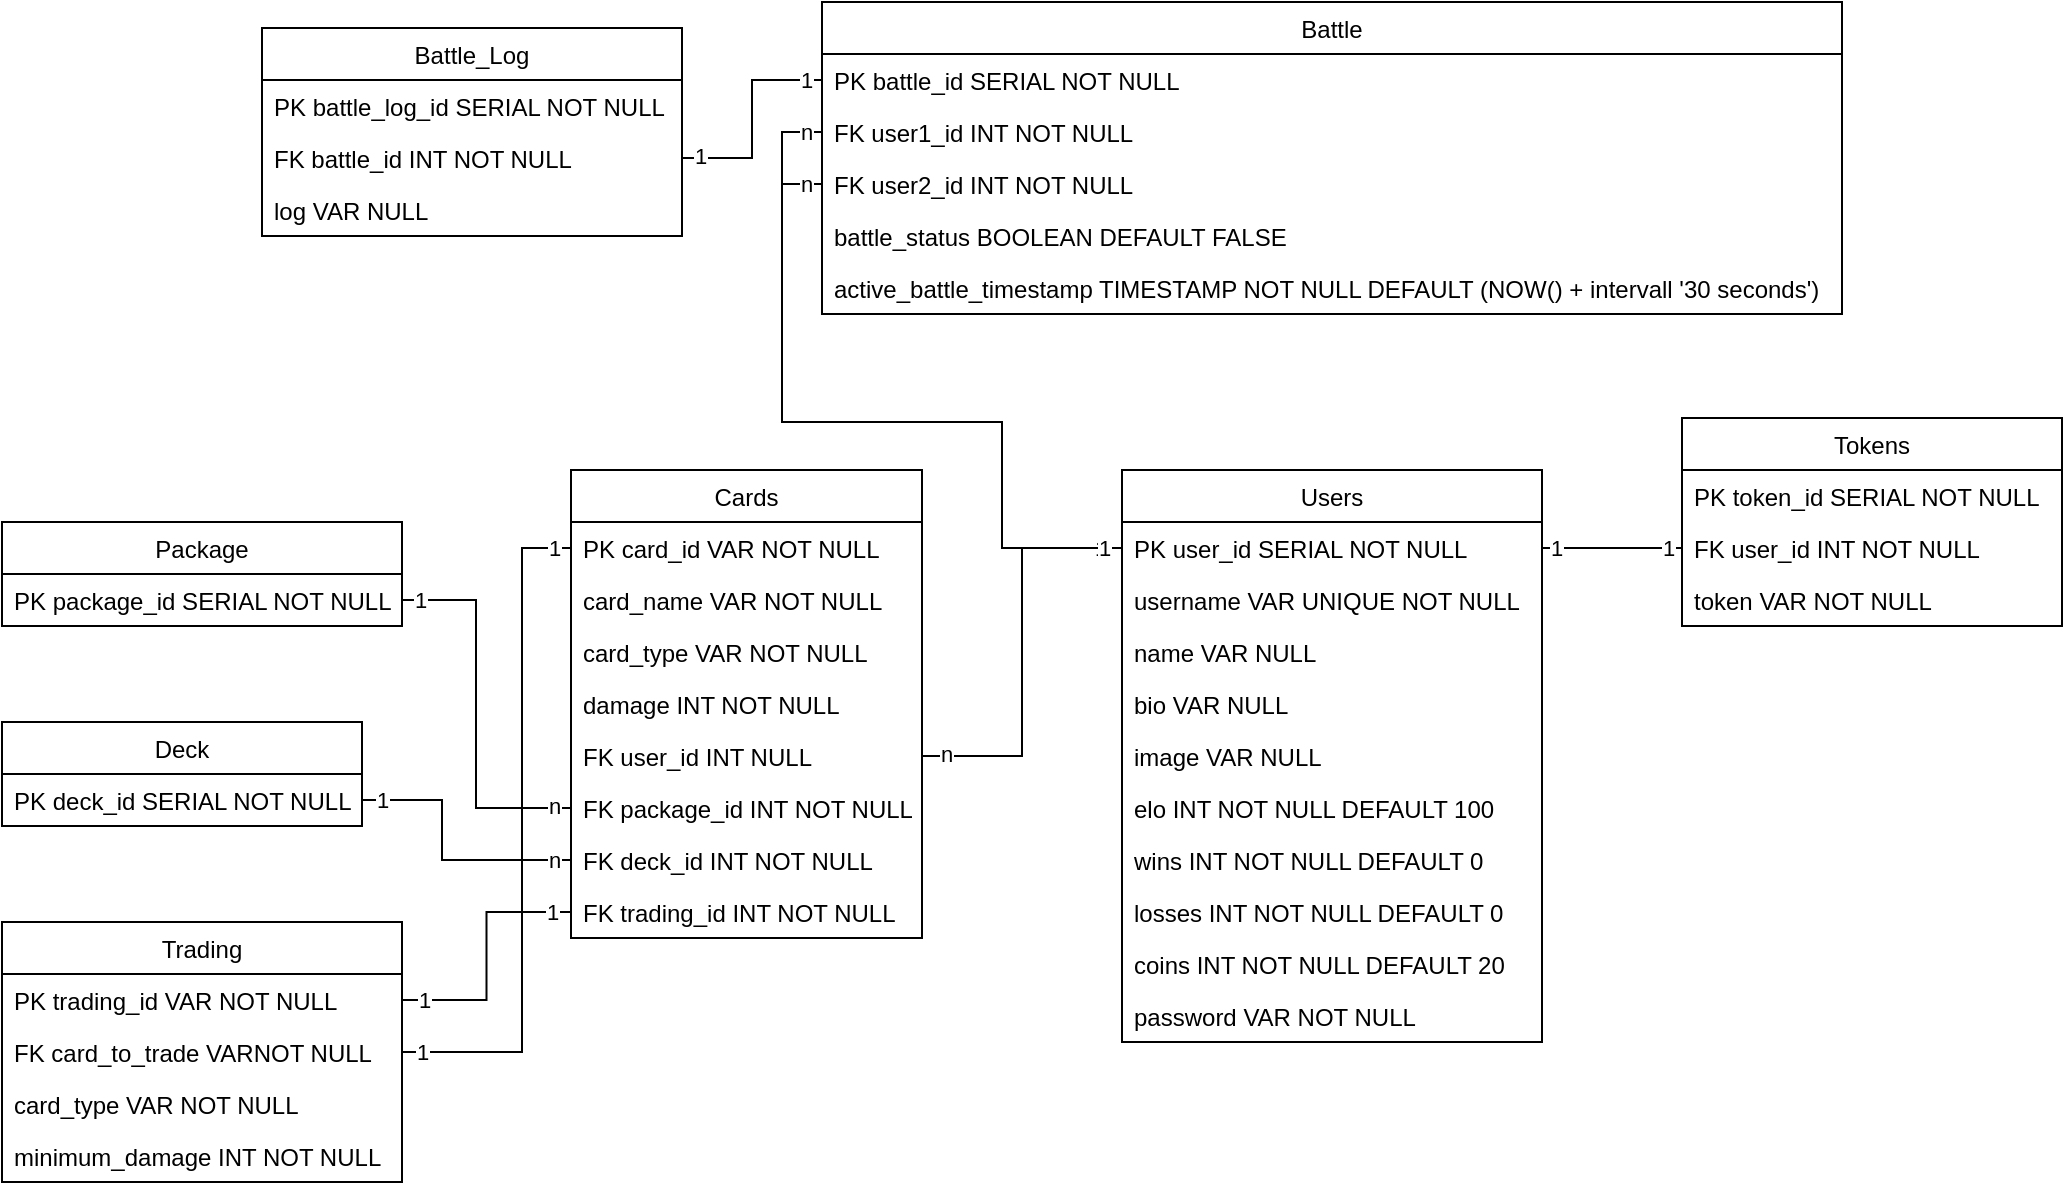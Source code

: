 <mxfile version="20.7.4" type="device"><diagram id="IiIMiBaEb3OJTs_0HAID" name="Seite-1"><mxGraphModel dx="1668" dy="974" grid="1" gridSize="10" guides="1" tooltips="1" connect="1" arrows="1" fold="1" page="1" pageScale="1" pageWidth="827" pageHeight="1169" math="0" shadow="0"><root><mxCell id="0"/><mxCell id="1" parent="0"/><mxCell id="ATeS7FqYG57JhWFG5R6h-1" value="Users" style="swimlane;fontStyle=0;childLayout=stackLayout;horizontal=1;startSize=26;fillColor=none;horizontalStack=0;resizeParent=1;resizeParentMax=0;resizeLast=0;collapsible=1;marginBottom=0;" parent="1" vertex="1"><mxGeometry x="660" y="734" width="210" height="286" as="geometry"/></mxCell><mxCell id="ATeS7FqYG57JhWFG5R6h-2" value="PK user_id SERIAL NOT NULL " style="text;strokeColor=none;fillColor=none;align=left;verticalAlign=top;spacingLeft=4;spacingRight=4;overflow=hidden;rotatable=0;points=[[0,0.5],[1,0.5]];portConstraint=eastwest;" parent="ATeS7FqYG57JhWFG5R6h-1" vertex="1"><mxGeometry y="26" width="210" height="26" as="geometry"/></mxCell><mxCell id="z_G5joTzTIdeH8daSzLf-2" value="username VAR UNIQUE NOT NULL" style="text;strokeColor=none;fillColor=none;align=left;verticalAlign=top;spacingLeft=4;spacingRight=4;overflow=hidden;rotatable=0;points=[[0,0.5],[1,0.5]];portConstraint=eastwest;" parent="ATeS7FqYG57JhWFG5R6h-1" vertex="1"><mxGeometry y="52" width="210" height="26" as="geometry"/></mxCell><mxCell id="ATeS7FqYG57JhWFG5R6h-3" value="name VAR NULL" style="text;strokeColor=none;fillColor=none;align=left;verticalAlign=top;spacingLeft=4;spacingRight=4;overflow=hidden;rotatable=0;points=[[0,0.5],[1,0.5]];portConstraint=eastwest;" parent="ATeS7FqYG57JhWFG5R6h-1" vertex="1"><mxGeometry y="78" width="210" height="26" as="geometry"/></mxCell><mxCell id="z_G5joTzTIdeH8daSzLf-3" value="bio VAR NULL" style="text;strokeColor=none;fillColor=none;align=left;verticalAlign=top;spacingLeft=4;spacingRight=4;overflow=hidden;rotatable=0;points=[[0,0.5],[1,0.5]];portConstraint=eastwest;" parent="ATeS7FqYG57JhWFG5R6h-1" vertex="1"><mxGeometry y="104" width="210" height="26" as="geometry"/></mxCell><mxCell id="z_G5joTzTIdeH8daSzLf-4" value="image VAR NULL" style="text;strokeColor=none;fillColor=none;align=left;verticalAlign=top;spacingLeft=4;spacingRight=4;overflow=hidden;rotatable=0;points=[[0,0.5],[1,0.5]];portConstraint=eastwest;" parent="ATeS7FqYG57JhWFG5R6h-1" vertex="1"><mxGeometry y="130" width="210" height="26" as="geometry"/></mxCell><mxCell id="MZtnasl4wXv-EI19JAY9-4" value="elo INT NOT NULL DEFAULT 100" style="text;strokeColor=none;fillColor=none;align=left;verticalAlign=top;spacingLeft=4;spacingRight=4;overflow=hidden;rotatable=0;points=[[0,0.5],[1,0.5]];portConstraint=eastwest;" parent="ATeS7FqYG57JhWFG5R6h-1" vertex="1"><mxGeometry y="156" width="210" height="26" as="geometry"/></mxCell><mxCell id="z_G5joTzTIdeH8daSzLf-10" value="wins INT NOT NULL DEFAULT 0" style="text;strokeColor=none;fillColor=none;align=left;verticalAlign=top;spacingLeft=4;spacingRight=4;overflow=hidden;rotatable=0;points=[[0,0.5],[1,0.5]];portConstraint=eastwest;" parent="ATeS7FqYG57JhWFG5R6h-1" vertex="1"><mxGeometry y="182" width="210" height="26" as="geometry"/></mxCell><mxCell id="z_G5joTzTIdeH8daSzLf-11" value="losses INT NOT NULL DEFAULT 0" style="text;strokeColor=none;fillColor=none;align=left;verticalAlign=top;spacingLeft=4;spacingRight=4;overflow=hidden;rotatable=0;points=[[0,0.5],[1,0.5]];portConstraint=eastwest;" parent="ATeS7FqYG57JhWFG5R6h-1" vertex="1"><mxGeometry y="208" width="210" height="26" as="geometry"/></mxCell><mxCell id="z_G5joTzTIdeH8daSzLf-16" value="coins INT NOT NULL DEFAULT 20" style="text;strokeColor=none;fillColor=none;align=left;verticalAlign=top;spacingLeft=4;spacingRight=4;overflow=hidden;rotatable=0;points=[[0,0.5],[1,0.5]];portConstraint=eastwest;" parent="ATeS7FqYG57JhWFG5R6h-1" vertex="1"><mxGeometry y="234" width="210" height="26" as="geometry"/></mxCell><mxCell id="ATeS7FqYG57JhWFG5R6h-4" value="password VAR NOT NULL" style="text;strokeColor=none;fillColor=none;align=left;verticalAlign=top;spacingLeft=4;spacingRight=4;overflow=hidden;rotatable=0;points=[[0,0.5],[1,0.5]];portConstraint=eastwest;" parent="ATeS7FqYG57JhWFG5R6h-1" vertex="1"><mxGeometry y="260" width="210" height="26" as="geometry"/></mxCell><mxCell id="ATeS7FqYG57JhWFG5R6h-5" value="Cards" style="swimlane;fontStyle=0;childLayout=stackLayout;horizontal=1;startSize=26;fillColor=none;horizontalStack=0;resizeParent=1;resizeParentMax=0;resizeLast=0;collapsible=1;marginBottom=0;" parent="1" vertex="1"><mxGeometry x="384.5" y="734" width="175.5" height="234" as="geometry"/></mxCell><mxCell id="ATeS7FqYG57JhWFG5R6h-6" value="PK card_id VAR NOT NULL" style="text;strokeColor=none;fillColor=none;align=left;verticalAlign=top;spacingLeft=4;spacingRight=4;overflow=hidden;rotatable=0;points=[[0,0.5],[1,0.5]];portConstraint=eastwest;" parent="ATeS7FqYG57JhWFG5R6h-5" vertex="1"><mxGeometry y="26" width="175.5" height="26" as="geometry"/></mxCell><mxCell id="z_G5joTzTIdeH8daSzLf-7" value="card_name VAR NOT NULL" style="text;strokeColor=none;fillColor=none;align=left;verticalAlign=top;spacingLeft=4;spacingRight=4;overflow=hidden;rotatable=0;points=[[0,0.5],[1,0.5]];portConstraint=eastwest;" parent="ATeS7FqYG57JhWFG5R6h-5" vertex="1"><mxGeometry y="52" width="175.5" height="26" as="geometry"/></mxCell><mxCell id="h6bSpPTJGA7rQ5UJLBbi-1" value="card_type VAR NOT NULL" style="text;strokeColor=none;fillColor=none;align=left;verticalAlign=top;spacingLeft=4;spacingRight=4;overflow=hidden;rotatable=0;points=[[0,0.5],[1,0.5]];portConstraint=eastwest;" parent="ATeS7FqYG57JhWFG5R6h-5" vertex="1"><mxGeometry y="78" width="175.5" height="26" as="geometry"/></mxCell><mxCell id="ATeS7FqYG57JhWFG5R6h-7" value="damage INT NOT NULL" style="text;strokeColor=none;fillColor=none;align=left;verticalAlign=top;spacingLeft=4;spacingRight=4;overflow=hidden;rotatable=0;points=[[0,0.5],[1,0.5]];portConstraint=eastwest;" parent="ATeS7FqYG57JhWFG5R6h-5" vertex="1"><mxGeometry y="104" width="175.5" height="26" as="geometry"/></mxCell><mxCell id="QhAQ6w9ZfqNWBCmLeBxL-16" value="FK user_id INT NULL" style="text;strokeColor=none;fillColor=none;align=left;verticalAlign=top;spacingLeft=4;spacingRight=4;overflow=hidden;rotatable=0;points=[[0,0.5],[1,0.5]];portConstraint=eastwest;" parent="ATeS7FqYG57JhWFG5R6h-5" vertex="1"><mxGeometry y="130" width="175.5" height="26" as="geometry"/></mxCell><mxCell id="MZtnasl4wXv-EI19JAY9-2" value="FK package_id INT NOT NULL" style="text;strokeColor=none;fillColor=none;align=left;verticalAlign=top;spacingLeft=4;spacingRight=4;overflow=hidden;rotatable=0;points=[[0,0.5],[1,0.5]];portConstraint=eastwest;" parent="ATeS7FqYG57JhWFG5R6h-5" vertex="1"><mxGeometry y="156" width="175.5" height="26" as="geometry"/></mxCell><mxCell id="MZtnasl4wXv-EI19JAY9-1" value="FK deck_id INT NOT NULL" style="text;strokeColor=none;fillColor=none;align=left;verticalAlign=top;spacingLeft=4;spacingRight=4;overflow=hidden;rotatable=0;points=[[0,0.5],[1,0.5]];portConstraint=eastwest;" parent="ATeS7FqYG57JhWFG5R6h-5" vertex="1"><mxGeometry y="182" width="175.5" height="26" as="geometry"/></mxCell><mxCell id="h6bSpPTJGA7rQ5UJLBbi-2" value="FK trading_id INT NOT NULL" style="text;strokeColor=none;fillColor=none;align=left;verticalAlign=top;spacingLeft=4;spacingRight=4;overflow=hidden;rotatable=0;points=[[0,0.5],[1,0.5]];portConstraint=eastwest;" parent="ATeS7FqYG57JhWFG5R6h-5" vertex="1"><mxGeometry y="208" width="175.5" height="26" as="geometry"/></mxCell><mxCell id="ATeS7FqYG57JhWFG5R6h-26" value="Deck" style="swimlane;fontStyle=0;childLayout=stackLayout;horizontal=1;startSize=26;fillColor=none;horizontalStack=0;resizeParent=1;resizeParentMax=0;resizeLast=0;collapsible=1;marginBottom=0;" parent="1" vertex="1"><mxGeometry x="100" y="860" width="180" height="52" as="geometry"/></mxCell><mxCell id="ATeS7FqYG57JhWFG5R6h-27" value="PK deck_id SERIAL NOT NULL" style="text;strokeColor=none;fillColor=none;align=left;verticalAlign=top;spacingLeft=4;spacingRight=4;overflow=hidden;rotatable=0;points=[[0,0.5],[1,0.5]];portConstraint=eastwest;" parent="ATeS7FqYG57JhWFG5R6h-26" vertex="1"><mxGeometry y="26" width="180" height="26" as="geometry"/></mxCell><mxCell id="ATeS7FqYG57JhWFG5R6h-61" value="Trading" style="swimlane;fontStyle=0;childLayout=stackLayout;horizontal=1;startSize=26;fillColor=none;horizontalStack=0;resizeParent=1;resizeParentMax=0;resizeLast=0;collapsible=1;marginBottom=0;" parent="1" vertex="1"><mxGeometry x="100" y="960" width="200" height="130" as="geometry"/></mxCell><mxCell id="ATeS7FqYG57JhWFG5R6h-62" value="PK trading_id VAR NOT NULL" style="text;strokeColor=none;fillColor=none;align=left;verticalAlign=top;spacingLeft=4;spacingRight=4;overflow=hidden;rotatable=0;points=[[0,0.5],[1,0.5]];portConstraint=eastwest;" parent="ATeS7FqYG57JhWFG5R6h-61" vertex="1"><mxGeometry y="26" width="200" height="26" as="geometry"/></mxCell><mxCell id="QhAQ6w9ZfqNWBCmLeBxL-22" value="FK card_to_trade VARNOT NULL" style="text;strokeColor=none;fillColor=none;align=left;verticalAlign=top;spacingLeft=4;spacingRight=4;overflow=hidden;rotatable=0;points=[[0,0.5],[1,0.5]];portConstraint=eastwest;" parent="ATeS7FqYG57JhWFG5R6h-61" vertex="1"><mxGeometry y="52" width="200" height="26" as="geometry"/></mxCell><mxCell id="h6bSpPTJGA7rQ5UJLBbi-3" value="card_type VAR NOT NULL" style="text;strokeColor=none;fillColor=none;align=left;verticalAlign=top;spacingLeft=4;spacingRight=4;overflow=hidden;rotatable=0;points=[[0,0.5],[1,0.5]];portConstraint=eastwest;" parent="ATeS7FqYG57JhWFG5R6h-61" vertex="1"><mxGeometry y="78" width="200" height="26" as="geometry"/></mxCell><mxCell id="z_G5joTzTIdeH8daSzLf-15" value="minimum_damage INT NOT NULL" style="text;strokeColor=none;fillColor=none;align=left;verticalAlign=top;spacingLeft=4;spacingRight=4;overflow=hidden;rotatable=0;points=[[0,0.5],[1,0.5]];portConstraint=eastwest;" parent="ATeS7FqYG57JhWFG5R6h-61" vertex="1"><mxGeometry y="104" width="200" height="26" as="geometry"/></mxCell><mxCell id="ATeS7FqYG57JhWFG5R6h-67" value="Tokens" style="swimlane;fontStyle=0;childLayout=stackLayout;horizontal=1;startSize=26;fillColor=none;horizontalStack=0;resizeParent=1;resizeParentMax=0;resizeLast=0;collapsible=1;marginBottom=0;" parent="1" vertex="1"><mxGeometry x="940" y="708" width="190" height="104" as="geometry"/></mxCell><mxCell id="ATeS7FqYG57JhWFG5R6h-68" value="PK token_id SERIAL NOT NULL" style="text;strokeColor=none;fillColor=none;align=left;verticalAlign=top;spacingLeft=4;spacingRight=4;overflow=hidden;rotatable=0;points=[[0,0.5],[1,0.5]];portConstraint=eastwest;" parent="ATeS7FqYG57JhWFG5R6h-67" vertex="1"><mxGeometry y="26" width="190" height="26" as="geometry"/></mxCell><mxCell id="ATeS7FqYG57JhWFG5R6h-69" value="FK user_id INT NOT NULL" style="text;strokeColor=none;fillColor=none;align=left;verticalAlign=top;spacingLeft=4;spacingRight=4;overflow=hidden;rotatable=0;points=[[0,0.5],[1,0.5]];portConstraint=eastwest;" parent="ATeS7FqYG57JhWFG5R6h-67" vertex="1"><mxGeometry y="52" width="190" height="26" as="geometry"/></mxCell><mxCell id="ATeS7FqYG57JhWFG5R6h-70" value="token VAR NOT NULL" style="text;strokeColor=none;fillColor=none;align=left;verticalAlign=top;spacingLeft=4;spacingRight=4;overflow=hidden;rotatable=0;points=[[0,0.5],[1,0.5]];portConstraint=eastwest;" parent="ATeS7FqYG57JhWFG5R6h-67" vertex="1"><mxGeometry y="78" width="190" height="26" as="geometry"/></mxCell><mxCell id="QhAQ6w9ZfqNWBCmLeBxL-9" value="Package" style="swimlane;fontStyle=0;childLayout=stackLayout;horizontal=1;startSize=26;fillColor=none;horizontalStack=0;resizeParent=1;resizeParentMax=0;resizeLast=0;collapsible=1;marginBottom=0;" parent="1" vertex="1"><mxGeometry x="100" y="760" width="200" height="52" as="geometry"/></mxCell><mxCell id="QhAQ6w9ZfqNWBCmLeBxL-10" value="PK package_id SERIAL NOT NULL" style="text;strokeColor=none;fillColor=none;align=left;verticalAlign=top;spacingLeft=4;spacingRight=4;overflow=hidden;rotatable=0;points=[[0,0.5],[1,0.5]];portConstraint=eastwest;" parent="QhAQ6w9ZfqNWBCmLeBxL-9" vertex="1"><mxGeometry y="26" width="200" height="26" as="geometry"/></mxCell><mxCell id="h6bSpPTJGA7rQ5UJLBbi-4" value="Battle" style="swimlane;fontStyle=0;childLayout=stackLayout;horizontal=1;startSize=26;fillColor=none;horizontalStack=0;resizeParent=1;resizeParentMax=0;resizeLast=0;collapsible=1;marginBottom=0;" parent="1" vertex="1"><mxGeometry x="510" y="500" width="510" height="156" as="geometry"/></mxCell><mxCell id="h6bSpPTJGA7rQ5UJLBbi-8" value="PK battle_id SERIAL NOT NULL" style="text;strokeColor=none;fillColor=none;align=left;verticalAlign=top;spacingLeft=4;spacingRight=4;overflow=hidden;rotatable=0;points=[[0,0.5],[1,0.5]];portConstraint=eastwest;" parent="h6bSpPTJGA7rQ5UJLBbi-4" vertex="1"><mxGeometry y="26" width="510" height="26" as="geometry"/></mxCell><mxCell id="h6bSpPTJGA7rQ5UJLBbi-5" value="FK user1_id INT NOT NULL" style="text;strokeColor=none;fillColor=none;align=left;verticalAlign=top;spacingLeft=4;spacingRight=4;overflow=hidden;rotatable=0;points=[[0,0.5],[1,0.5]];portConstraint=eastwest;" parent="h6bSpPTJGA7rQ5UJLBbi-4" vertex="1"><mxGeometry y="52" width="510" height="26" as="geometry"/></mxCell><mxCell id="h6bSpPTJGA7rQ5UJLBbi-6" value="FK user2_id INT NOT NULL" style="text;strokeColor=none;fillColor=none;align=left;verticalAlign=top;spacingLeft=4;spacingRight=4;overflow=hidden;rotatable=0;points=[[0,0.5],[1,0.5]];portConstraint=eastwest;" parent="h6bSpPTJGA7rQ5UJLBbi-4" vertex="1"><mxGeometry y="78" width="510" height="26" as="geometry"/></mxCell><mxCell id="h6bSpPTJGA7rQ5UJLBbi-7" value="battle_status BOOLEAN DEFAULT FALSE" style="text;strokeColor=none;fillColor=none;align=left;verticalAlign=top;spacingLeft=4;spacingRight=4;overflow=hidden;rotatable=0;points=[[0,0.5],[1,0.5]];portConstraint=eastwest;" parent="h6bSpPTJGA7rQ5UJLBbi-4" vertex="1"><mxGeometry y="104" width="510" height="26" as="geometry"/></mxCell><mxCell id="-glsmtCYTEXgE5npPrEE-1" value="active_battle_timestamp TIMESTAMP NOT NULL DEFAULT (NOW() + intervall '30 seconds')" style="text;strokeColor=none;fillColor=none;align=left;verticalAlign=top;spacingLeft=4;spacingRight=4;overflow=hidden;rotatable=0;points=[[0,0.5],[1,0.5]];portConstraint=eastwest;" parent="h6bSpPTJGA7rQ5UJLBbi-4" vertex="1"><mxGeometry y="130" width="510" height="26" as="geometry"/></mxCell><mxCell id="h6bSpPTJGA7rQ5UJLBbi-9" value="Battle_Log" style="swimlane;fontStyle=0;childLayout=stackLayout;horizontal=1;startSize=26;fillColor=none;horizontalStack=0;resizeParent=1;resizeParentMax=0;resizeLast=0;collapsible=1;marginBottom=0;" parent="1" vertex="1"><mxGeometry x="230" y="513" width="210" height="104" as="geometry"/></mxCell><mxCell id="h6bSpPTJGA7rQ5UJLBbi-10" value="PK battle_log_id SERIAL NOT NULL" style="text;strokeColor=none;fillColor=none;align=left;verticalAlign=top;spacingLeft=4;spacingRight=4;overflow=hidden;rotatable=0;points=[[0,0.5],[1,0.5]];portConstraint=eastwest;" parent="h6bSpPTJGA7rQ5UJLBbi-9" vertex="1"><mxGeometry y="26" width="210" height="26" as="geometry"/></mxCell><mxCell id="h6bSpPTJGA7rQ5UJLBbi-14" value="FK battle_id INT NOT NULL" style="text;strokeColor=none;fillColor=none;align=left;verticalAlign=top;spacingLeft=4;spacingRight=4;overflow=hidden;rotatable=0;points=[[0,0.5],[1,0.5]];portConstraint=eastwest;" parent="h6bSpPTJGA7rQ5UJLBbi-9" vertex="1"><mxGeometry y="52" width="210" height="26" as="geometry"/></mxCell><mxCell id="h6bSpPTJGA7rQ5UJLBbi-11" value="log VAR NULL" style="text;strokeColor=none;fillColor=none;align=left;verticalAlign=top;spacingLeft=4;spacingRight=4;overflow=hidden;rotatable=0;points=[[0,0.5],[1,0.5]];portConstraint=eastwest;" parent="h6bSpPTJGA7rQ5UJLBbi-9" vertex="1"><mxGeometry y="78" width="210" height="26" as="geometry"/></mxCell><mxCell id="rq1O2MMak0j7jK2B0c0c-1" style="edgeStyle=orthogonalEdgeStyle;rounded=0;orthogonalLoop=1;jettySize=auto;html=1;entryX=0;entryY=0.5;entryDx=0;entryDy=0;endArrow=none;endFill=0;" parent="1" source="ATeS7FqYG57JhWFG5R6h-2" target="ATeS7FqYG57JhWFG5R6h-69" edge="1"><mxGeometry relative="1" as="geometry"/></mxCell><mxCell id="-glsmtCYTEXgE5npPrEE-8" value="1" style="edgeLabel;html=1;align=center;verticalAlign=middle;resizable=0;points=[];" parent="rq1O2MMak0j7jK2B0c0c-1" vertex="1" connectable="0"><mxGeometry x="0.799" relative="1" as="geometry"><mxPoint as="offset"/></mxGeometry></mxCell><mxCell id="-glsmtCYTEXgE5npPrEE-9" value="1" style="edgeLabel;html=1;align=center;verticalAlign=middle;resizable=0;points=[];" parent="rq1O2MMak0j7jK2B0c0c-1" vertex="1" connectable="0"><mxGeometry x="-0.797" relative="1" as="geometry"><mxPoint as="offset"/></mxGeometry></mxCell><mxCell id="rq1O2MMak0j7jK2B0c0c-4" style="edgeStyle=orthogonalEdgeStyle;rounded=0;orthogonalLoop=1;jettySize=auto;html=1;endArrow=none;endFill=0;entryX=0;entryY=0.5;entryDx=0;entryDy=0;" parent="1" source="QhAQ6w9ZfqNWBCmLeBxL-16" target="ATeS7FqYG57JhWFG5R6h-2" edge="1"><mxGeometry relative="1" as="geometry"/></mxCell><mxCell id="rq1O2MMak0j7jK2B0c0c-21" value="n" style="edgeLabel;html=1;align=center;verticalAlign=middle;resizable=0;points=[];" parent="rq1O2MMak0j7jK2B0c0c-4" vertex="1" connectable="0"><mxGeometry x="-0.888" y="1" relative="1" as="geometry"><mxPoint as="offset"/></mxGeometry></mxCell><mxCell id="rq1O2MMak0j7jK2B0c0c-32" value="1" style="edgeLabel;html=1;align=center;verticalAlign=middle;resizable=0;points=[];" parent="rq1O2MMak0j7jK2B0c0c-4" vertex="1" connectable="0"><mxGeometry x="0.888" relative="1" as="geometry"><mxPoint as="offset"/></mxGeometry></mxCell><mxCell id="rq1O2MMak0j7jK2B0c0c-5" style="edgeStyle=orthogonalEdgeStyle;rounded=0;orthogonalLoop=1;jettySize=auto;html=1;entryX=0;entryY=0.5;entryDx=0;entryDy=0;endArrow=none;endFill=0;" parent="1" source="h6bSpPTJGA7rQ5UJLBbi-14" target="h6bSpPTJGA7rQ5UJLBbi-8" edge="1"><mxGeometry relative="1" as="geometry"/></mxCell><mxCell id="rq1O2MMak0j7jK2B0c0c-13" value="1" style="edgeLabel;html=1;align=center;verticalAlign=middle;resizable=0;points=[];" parent="rq1O2MMak0j7jK2B0c0c-5" vertex="1" connectable="0"><mxGeometry x="0.841" relative="1" as="geometry"><mxPoint as="offset"/></mxGeometry></mxCell><mxCell id="rq1O2MMak0j7jK2B0c0c-14" value="1" style="edgeLabel;html=1;align=center;verticalAlign=middle;resizable=0;points=[];" parent="rq1O2MMak0j7jK2B0c0c-5" vertex="1" connectable="0"><mxGeometry x="-0.843" y="1" relative="1" as="geometry"><mxPoint as="offset"/></mxGeometry></mxCell><mxCell id="rq1O2MMak0j7jK2B0c0c-6" style="edgeStyle=orthogonalEdgeStyle;rounded=0;orthogonalLoop=1;jettySize=auto;html=1;endArrow=none;endFill=0;exitX=1;exitY=0.5;exitDx=0;exitDy=0;" parent="1" source="QhAQ6w9ZfqNWBCmLeBxL-10" target="MZtnasl4wXv-EI19JAY9-2" edge="1"><mxGeometry relative="1" as="geometry"><mxPoint x="320" y="850" as="sourcePoint"/><mxPoint x="381.5" y="903" as="targetPoint"/><Array as="points"><mxPoint x="337" y="799"/><mxPoint x="337" y="903"/></Array></mxGeometry></mxCell><mxCell id="rq1O2MMak0j7jK2B0c0c-28" value="1" style="edgeLabel;html=1;align=center;verticalAlign=middle;resizable=0;points=[];" parent="rq1O2MMak0j7jK2B0c0c-6" vertex="1" connectable="0"><mxGeometry x="-0.903" relative="1" as="geometry"><mxPoint as="offset"/></mxGeometry></mxCell><mxCell id="rq1O2MMak0j7jK2B0c0c-30" value="n" style="edgeLabel;html=1;align=center;verticalAlign=middle;resizable=0;points=[];" parent="rq1O2MMak0j7jK2B0c0c-6" vertex="1" connectable="0"><mxGeometry x="0.903" y="1" relative="1" as="geometry"><mxPoint as="offset"/></mxGeometry></mxCell><mxCell id="rq1O2MMak0j7jK2B0c0c-7" style="edgeStyle=orthogonalEdgeStyle;rounded=0;orthogonalLoop=1;jettySize=auto;html=1;entryX=0;entryY=0.5;entryDx=0;entryDy=0;endArrow=none;endFill=0;" parent="1" source="ATeS7FqYG57JhWFG5R6h-27" target="MZtnasl4wXv-EI19JAY9-1" edge="1"><mxGeometry relative="1" as="geometry"><Array as="points"><mxPoint x="320" y="899"/><mxPoint x="320" y="929"/></Array></mxGeometry></mxCell><mxCell id="rq1O2MMak0j7jK2B0c0c-26" value="1" style="edgeLabel;html=1;align=center;verticalAlign=middle;resizable=0;points=[];" parent="rq1O2MMak0j7jK2B0c0c-7" vertex="1" connectable="0"><mxGeometry x="-0.851" y="1" relative="1" as="geometry"><mxPoint y="1" as="offset"/></mxGeometry></mxCell><mxCell id="rq1O2MMak0j7jK2B0c0c-31" value="n" style="edgeLabel;html=1;align=center;verticalAlign=middle;resizable=0;points=[];" parent="rq1O2MMak0j7jK2B0c0c-7" vertex="1" connectable="0"><mxGeometry x="0.864" relative="1" as="geometry"><mxPoint as="offset"/></mxGeometry></mxCell><mxCell id="rq1O2MMak0j7jK2B0c0c-8" style="edgeStyle=orthogonalEdgeStyle;rounded=0;orthogonalLoop=1;jettySize=auto;html=1;entryX=0;entryY=0.5;entryDx=0;entryDy=0;endArrow=none;endFill=0;" parent="1" source="ATeS7FqYG57JhWFG5R6h-62" target="h6bSpPTJGA7rQ5UJLBbi-2" edge="1"><mxGeometry relative="1" as="geometry"/></mxCell><mxCell id="rq1O2MMak0j7jK2B0c0c-38" value="1" style="edgeLabel;html=1;align=center;verticalAlign=middle;resizable=0;points=[];" parent="rq1O2MMak0j7jK2B0c0c-8" vertex="1" connectable="0"><mxGeometry x="-0.829" relative="1" as="geometry"><mxPoint as="offset"/></mxGeometry></mxCell><mxCell id="rq1O2MMak0j7jK2B0c0c-41" value="1" style="edgeLabel;html=1;align=center;verticalAlign=middle;resizable=0;points=[];" parent="rq1O2MMak0j7jK2B0c0c-8" vertex="1" connectable="0"><mxGeometry x="0.854" relative="1" as="geometry"><mxPoint as="offset"/></mxGeometry></mxCell><mxCell id="rq1O2MMak0j7jK2B0c0c-9" style="edgeStyle=orthogonalEdgeStyle;rounded=0;orthogonalLoop=1;jettySize=auto;html=1;endArrow=none;endFill=0;" parent="1" source="QhAQ6w9ZfqNWBCmLeBxL-22" target="ATeS7FqYG57JhWFG5R6h-6" edge="1"><mxGeometry relative="1" as="geometry"><Array as="points"><mxPoint x="360" y="1025"/><mxPoint x="360" y="773"/></Array></mxGeometry></mxCell><mxCell id="rq1O2MMak0j7jK2B0c0c-24" value="1" style="edgeLabel;html=1;align=center;verticalAlign=middle;resizable=0;points=[];" parent="rq1O2MMak0j7jK2B0c0c-9" vertex="1" connectable="0"><mxGeometry x="0.946" relative="1" as="geometry"><mxPoint as="offset"/></mxGeometry></mxCell><mxCell id="rq1O2MMak0j7jK2B0c0c-25" value="1" style="edgeLabel;html=1;align=center;verticalAlign=middle;resizable=0;points=[];" parent="rq1O2MMak0j7jK2B0c0c-9" vertex="1" connectable="0"><mxGeometry x="-0.941" y="1" relative="1" as="geometry"><mxPoint y="1" as="offset"/></mxGeometry></mxCell><mxCell id="-glsmtCYTEXgE5npPrEE-2" style="edgeStyle=orthogonalEdgeStyle;rounded=0;orthogonalLoop=1;jettySize=auto;html=1;entryX=0;entryY=0.5;entryDx=0;entryDy=0;endArrow=none;endFill=0;" parent="1" source="h6bSpPTJGA7rQ5UJLBbi-5" target="ATeS7FqYG57JhWFG5R6h-2" edge="1"><mxGeometry relative="1" as="geometry"><Array as="points"><mxPoint x="490" y="565"/><mxPoint x="490" y="710"/><mxPoint x="600" y="710"/><mxPoint x="600" y="773"/></Array></mxGeometry></mxCell><mxCell id="-glsmtCYTEXgE5npPrEE-4" value="n" style="edgeLabel;html=1;align=center;verticalAlign=middle;resizable=0;points=[];" parent="-glsmtCYTEXgE5npPrEE-2" vertex="1" connectable="0"><mxGeometry x="-0.959" relative="1" as="geometry"><mxPoint as="offset"/></mxGeometry></mxCell><mxCell id="-glsmtCYTEXgE5npPrEE-3" style="edgeStyle=orthogonalEdgeStyle;rounded=0;orthogonalLoop=1;jettySize=auto;html=1;entryX=0;entryY=0.5;entryDx=0;entryDy=0;endArrow=none;endFill=0;" parent="1" source="h6bSpPTJGA7rQ5UJLBbi-6" target="ATeS7FqYG57JhWFG5R6h-2" edge="1"><mxGeometry relative="1" as="geometry"><Array as="points"><mxPoint x="490" y="591"/><mxPoint x="490" y="710"/><mxPoint x="600" y="710"/><mxPoint x="600" y="773"/></Array></mxGeometry></mxCell><mxCell id="-glsmtCYTEXgE5npPrEE-5" value="n" style="edgeLabel;html=1;align=center;verticalAlign=middle;resizable=0;points=[];" parent="-glsmtCYTEXgE5npPrEE-3" vertex="1" connectable="0"><mxGeometry x="-0.957" relative="1" as="geometry"><mxPoint as="offset"/></mxGeometry></mxCell><mxCell id="-glsmtCYTEXgE5npPrEE-7" value="1" style="edgeLabel;html=1;align=center;verticalAlign=middle;resizable=0;points=[];" parent="-glsmtCYTEXgE5npPrEE-3" vertex="1" connectable="0"><mxGeometry x="0.948" relative="1" as="geometry"><mxPoint as="offset"/></mxGeometry></mxCell></root></mxGraphModel></diagram></mxfile>
